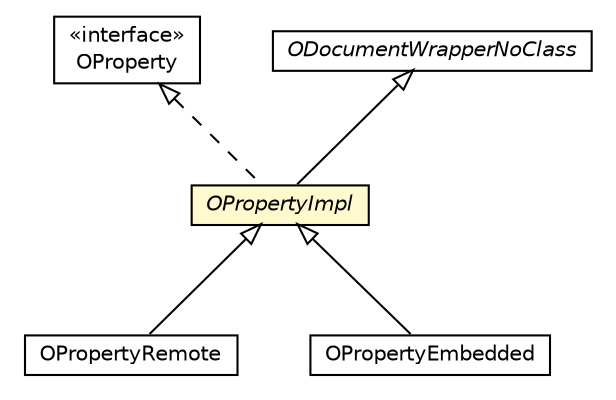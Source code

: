 #!/usr/local/bin/dot
#
# Class diagram 
# Generated by UMLGraph version R5_6-24-gf6e263 (http://www.umlgraph.org/)
#

digraph G {
	edge [fontname="Helvetica",fontsize=10,labelfontname="Helvetica",labelfontsize=10];
	node [fontname="Helvetica",fontsize=10,shape=plaintext];
	nodesep=0.25;
	ranksep=0.5;
	// com.orientechnologies.orient.core.metadata.schema.OPropertyRemote
	c5044716 [label=<<table title="com.orientechnologies.orient.core.metadata.schema.OPropertyRemote" border="0" cellborder="1" cellspacing="0" cellpadding="2" port="p" href="./OPropertyRemote.html">
		<tr><td><table border="0" cellspacing="0" cellpadding="1">
<tr><td align="center" balign="center"> OPropertyRemote </td></tr>
		</table></td></tr>
		</table>>, URL="./OPropertyRemote.html", fontname="Helvetica", fontcolor="black", fontsize=10.0];
	// com.orientechnologies.orient.core.metadata.schema.OPropertyEmbedded
	c5044721 [label=<<table title="com.orientechnologies.orient.core.metadata.schema.OPropertyEmbedded" border="0" cellborder="1" cellspacing="0" cellpadding="2" port="p" href="./OPropertyEmbedded.html">
		<tr><td><table border="0" cellspacing="0" cellpadding="1">
<tr><td align="center" balign="center"> OPropertyEmbedded </td></tr>
		</table></td></tr>
		</table>>, URL="./OPropertyEmbedded.html", fontname="Helvetica", fontcolor="black", fontsize=10.0];
	// com.orientechnologies.orient.core.metadata.schema.OPropertyImpl
	c5044730 [label=<<table title="com.orientechnologies.orient.core.metadata.schema.OPropertyImpl" border="0" cellborder="1" cellspacing="0" cellpadding="2" port="p" bgcolor="lemonChiffon" href="./OPropertyImpl.html">
		<tr><td><table border="0" cellspacing="0" cellpadding="1">
<tr><td align="center" balign="center"><font face="Helvetica-Oblique"> OPropertyImpl </font></td></tr>
		</table></td></tr>
		</table>>, URL="./OPropertyImpl.html", fontname="Helvetica", fontcolor="black", fontsize=10.0];
	// com.orientechnologies.orient.core.metadata.schema.OProperty
	c5044735 [label=<<table title="com.orientechnologies.orient.core.metadata.schema.OProperty" border="0" cellborder="1" cellspacing="0" cellpadding="2" port="p" href="./OProperty.html">
		<tr><td><table border="0" cellspacing="0" cellpadding="1">
<tr><td align="center" balign="center"> &#171;interface&#187; </td></tr>
<tr><td align="center" balign="center"> OProperty </td></tr>
		</table></td></tr>
		</table>>, URL="./OProperty.html", fontname="Helvetica", fontcolor="black", fontsize=10.0];
	// com.orientechnologies.orient.core.type.ODocumentWrapperNoClass
	c5044843 [label=<<table title="com.orientechnologies.orient.core.type.ODocumentWrapperNoClass" border="0" cellborder="1" cellspacing="0" cellpadding="2" port="p" href="../../type/ODocumentWrapperNoClass.html">
		<tr><td><table border="0" cellspacing="0" cellpadding="1">
<tr><td align="center" balign="center"><font face="Helvetica-Oblique"> ODocumentWrapperNoClass </font></td></tr>
		</table></td></tr>
		</table>>, URL="../../type/ODocumentWrapperNoClass.html", fontname="Helvetica", fontcolor="black", fontsize=10.0];
	//com.orientechnologies.orient.core.metadata.schema.OPropertyRemote extends com.orientechnologies.orient.core.metadata.schema.OPropertyImpl
	c5044730:p -> c5044716:p [dir=back,arrowtail=empty];
	//com.orientechnologies.orient.core.metadata.schema.OPropertyEmbedded extends com.orientechnologies.orient.core.metadata.schema.OPropertyImpl
	c5044730:p -> c5044721:p [dir=back,arrowtail=empty];
	//com.orientechnologies.orient.core.metadata.schema.OPropertyImpl extends com.orientechnologies.orient.core.type.ODocumentWrapperNoClass
	c5044843:p -> c5044730:p [dir=back,arrowtail=empty];
	//com.orientechnologies.orient.core.metadata.schema.OPropertyImpl implements com.orientechnologies.orient.core.metadata.schema.OProperty
	c5044735:p -> c5044730:p [dir=back,arrowtail=empty,style=dashed];
}

